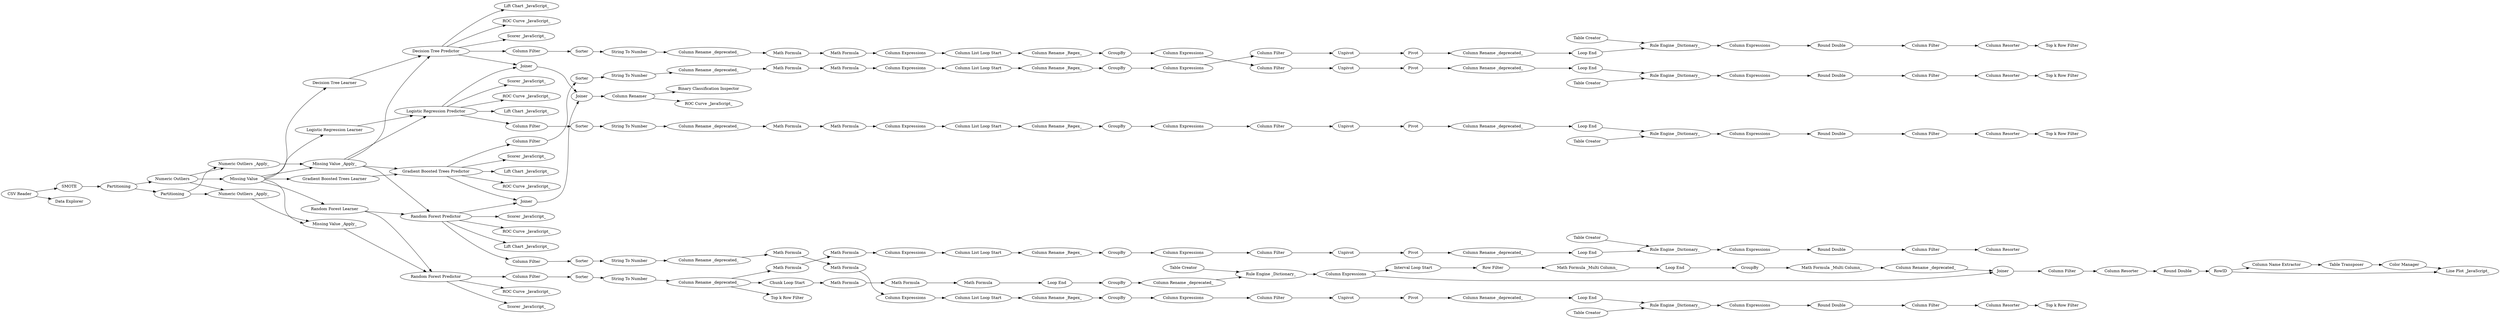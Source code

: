 digraph {
	"2774706701968250068_644" [label="Gradient Boosted Trees Learner"]
	"6694430157825302668_567" [label="Math Formula"]
	"-5111163632695501091_520" [label="Math Formula"]
	"2774706701968250068_655" [label="Data Explorer"]
	"-7041273765049289779_404" [label=Unpivot]
	"5415336885224610888_533" [label="Column Resorter"]
	"-1146624409057254903_385" [label="Rule Engine _Dictionary_"]
	"-3905881729881992941_385" [label="Rule Engine _Dictionary_"]
	"7264801924938291688_519" [label="Math Formula"]
	"5415336885224610888_537" [label=Pivot]
	"2774706701968250068_417" [label="Top k Row Filter"]
	"7264801924938291688_520" [label="Math Formula"]
	"-7041273765049289779_402" [label="Column Filter"]
	"-3905881729881992941_397" [label=GroupBy]
	"2774706701968250068_621" [label="Gradient Boosted Trees Predictor"]
	"5415336885224610888_545" [label="String To Number"]
	"1639757341965109776_520" [label="Math Formula"]
	"7345954394171932939_416" [label="Round Double"]
	"2774706701968250068_1" [label="CSV Reader"]
	"7345954394171932939_402" [label="Column Filter"]
	"6694430157825302668_576" [label="Row Filter"]
	"2774706701968250068_651" [label="Scorer _JavaScript_"]
	"2774706701968250068_627" [label="ROC Curve _JavaScript_"]
	"-7041273765049289779_384" [label="Table Creator"]
	"-1146624409057254903_405" [label="Column Rename _deprecated_"]
	"2774706701968250068_670" [label="Numeric Outliers"]
	"-2810923649607596030_520" [label="Math Formula"]
	"-3905881729881992941_401" [label="Column Expressions"]
	"5415336885224610888_531" [label="Column Rename _deprecated_"]
	"6694430157825302668_563" [label="Loop End"]
	"2774706701968250068_672" [label="Numeric Outliers _Apply_"]
	"-7041273765049289779_405" [label="Column Rename _deprecated_"]
	"-2810923649607596030_519" [label="Math Formula"]
	"6900847282753297998_519" [label="Math Formula"]
	"7345954394171932939_415" [label="Column Expressions"]
	"5415336885224610888_528" [label=Unpivot]
	"5415336885224610888_529" [label="Column Expressions"]
	"-7041273765049289779_403" [label=Pivot]
	"6694430157825302668_569" [label="Column Rename _deprecated_"]
	"2774706701968250068_676" [label="Scorer _JavaScript_"]
	"-7041273765049289779_418" [label="Column Resorter"]
	"-3905881729881992941_409" [label="Column List Loop Start"]
	"-3905881729881992941_384" [label="Table Creator"]
	"-1146624409057254903_396" [label="Column Expressions"]
	"-7041273765049289779_376" [label="Column Rename _deprecated_"]
	"-1146624409057254903_399" [label="String To Number"]
	"6694430157825302668_586" [label="Math Formula _Multi Column_"]
	"7345954394171932939_371" [label="Column Filter"]
	"-2850755409746973313_590" [label="Color Manager"]
	"6694430157825302668_580" [label=GroupBy]
	"-1146624409057254903_384" [label="Table Creator"]
	"-7041273765049289779_371" [label="Column Filter"]
	"-1146624409057254903_416" [label="Round Double"]
	"2774706701968250068_678" [label="Random Forest Predictor"]
	"2774706701968250068_625" [label="Lift Chart _JavaScript_"]
	"2774706701968250068_666" [label="Missing Value _Apply_"]
	"-7041273765049289779_372" [label=Sorter]
	"-7041273765049289779_410" [label="Column Rename _Regex_"]
	"6694430157825302668_581" [label="Column Rename _deprecated_"]
	"2774706701968250068_642" [label="Decision Tree Learner"]
	"-7041273765049289779_419" [label="Column Filter"]
	"2774706701968250068_667" [label="Missing Value _Apply_"]
	"-3905881729881992941_372" [label=Sorter]
	"-3905881729881992941_396" [label="Column Expressions"]
	"2774706701968250068_624" [label="Top k Row Filter"]
	"-1146624409057254903_372" [label=Sorter]
	"5415336885224610888_539" [label="Column Filter"]
	"5415336885224610888_535" [label="Column Expressions"]
	"6694430157825302668_571" [label="Rule Engine _Dictionary_"]
	"6694430157825302668_562" [label="Chunk Loop Start"]
	"-7041273765049289779_416" [label="Round Double"]
	"6694430157825302668_568" [label=GroupBy]
	"2774706701968250068_12" [label=Joiner]
	"-7041273765049289779_409" [label="Column List Loop Start"]
	"2774706701968250068_11" [label=Joiner]
	"-3905881729881992941_404" [label=Unpivot]
	"6694430157825302668_573" [label="Math Formula"]
	"-1146624409057254903_402" [label="Column Filter"]
	"7345954394171932939_372" [label=Sorter]
	"2774706701968250068_634" [label="Decision Tree Predictor"]
	"6694430157825302668_584" [label="Column Filter"]
	"6694430157825302668_585" [label="Column Resorter"]
	"2774706701968250068_665" [label="Missing Value"]
	"-1146624409057254903_415" [label="Column Expressions"]
	"7345954394171932939_399" [label="String To Number"]
	"2774706701968250068_657" [label=Partitioning]
	"6694430157825302668_577" [label="Loop End"]
	"2774706701968250068_589" [label="Line Plot _JavaScript_"]
	"2774706701968250068_631" [label="Lift Chart _JavaScript_"]
	"7345954394171932939_414" [label="Loop End"]
	"2774706701968250068_674" [label=SMOTE]
	"6694430157825302668_570" [label="Table Creator"]
	"-3905881729881992941_414" [label="Loop End"]
	"6694430157825302668_566" [label="Column Expressions"]
	"-3905881729881992941_371" [label="Column Filter"]
	"2774706701968250068_630" [label="Top k Row Filter"]
	"-2850755409746973313_592" [label="Table Transposer"]
	"1639757341965109776_519" [label="Math Formula"]
	"2774706701968250068_677" [label="ROC Curve _JavaScript_"]
	"2774706701968250068_635" [label="Lift Chart _JavaScript_"]
	"5415336885224610888_549" [label="Table Creator"]
	"-1146624409057254903_409" [label="Column List Loop Start"]
	"5415336885224610888_547" [label="Column Filter"]
	"6694430157825302668_564" [label="Math Formula"]
	"2774706701968250068_654" [label="Scorer _JavaScript_"]
	"2774706701968250068_618" [label="Logistic Regression Predictor"]
	"-1146624409057254903_397" [label=GroupBy]
	"2774706701968250068_641" [label="Logistic Regression Learner"]
	"-1146624409057254903_418" [label="Column Resorter"]
	"5415336885224610888_548" [label=Sorter]
	"-3905881729881992941_415" [label="Column Expressions"]
	"-7041273765049289779_396" [label="Column Expressions"]
	"-1146624409057254903_404" [label=Unpivot]
	"7345954394171932939_384" [label="Table Creator"]
	"-1146624409057254903_376" [label="Column Rename _deprecated_"]
	"2774706701968250068_4" [label="Lift Chart _JavaScript_"]
	"-3905881729881992941_402" [label="Column Filter"]
	"5415336885224610888_546" [label="Column Rename _Regex_"]
	"7345954394171932939_404" [label=Unpivot]
	"5415336885224610888_530" [label="Round Double"]
	"5415336885224610888_538" [label="Loop End"]
	"2774706701968250068_633" [label="ROC Curve _JavaScript_"]
	"6694430157825302668_587" [label="Round Double"]
	"7345954394171932939_376" [label="Column Rename _deprecated_"]
	"7345954394171932939_405" [label="Column Rename _deprecated_"]
	"-7041273765049289779_414" [label="Loop End"]
	"2774706701968250068_14" [label="Column Renamer"]
	"2774706701968250068_532" [label="Top k Row Filter"]
	"7345954394171932939_410" [label="Column Rename _Regex_"]
	"7345954394171932939_418" [label="Column Resorter"]
	"2774706701968250068_668" [label="ROC Curve _JavaScript_"]
	"5415336885224610888_544" [label="Column Rename _deprecated_"]
	"-2850755409746973313_591" [label="Column Name Extractor"]
	"-7041273765049289779_401" [label="Column Expressions"]
	"-3905881729881992941_418" [label="Column Resorter"]
	"2774706701968250068_653" [label="Scorer _JavaScript_"]
	"-1146624409057254903_410" [label="Column Rename _Regex_"]
	"-1146624409057254903_403" [label=Pivot]
	"2774706701968250068_588" [label=RowID]
	"6900847282753297998_520" [label="Math Formula"]
	"2774706701968250068_671" [label="Numeric Outliers _Apply_"]
	"-3905881729881992941_376" [label="Column Rename _deprecated_"]
	"-7041273765049289779_385" [label="Rule Engine _Dictionary_"]
	"-1146624409057254903_419" [label="Column Filter"]
	"-5111163632695501091_519" [label="Math Formula"]
	"-3905881729881992941_410" [label="Column Rename _Regex_"]
	"-7041273765049289779_415" [label="Column Expressions"]
	"5415336885224610888_536" [label="Column Filter"]
	"-3905881729881992941_419" [label="Column Filter"]
	"7345954394171932939_396" [label="Column Expressions"]
	"7345954394171932939_403" [label=Pivot]
	"2774706701968250068_595" [label="Binary Classification Inspector"]
	"-7041273765049289779_399" [label="String To Number"]
	"2774706701968250068_10" [label=Joiner]
	"6694430157825302668_582" [label=Joiner]
	"2774706701968250068_643" [label="Random Forest Learner"]
	"-3905881729881992941_399" [label="String To Number"]
	"5415336885224610888_542" [label="Rule Engine _Dictionary_"]
	"-1146624409057254903_371" [label="Column Filter"]
	"7345954394171932939_385" [label="Rule Engine _Dictionary_"]
	"6694430157825302668_579" [label="Math Formula _Multi Column_"]
	"5415336885224610888_543" [label=GroupBy]
	"-1146624409057254903_414" [label="Loop End"]
	"2774706701968250068_658" [label=Partitioning]
	"2774706701968250068_620" [label="Random Forest Predictor"]
	"7345954394171932939_397" [label=GroupBy]
	"2774706701968250068_637" [label="ROC Curve _JavaScript_"]
	"7345954394171932939_409" [label="Column List Loop Start"]
	"7345954394171932939_401" [label="Column Expressions"]
	"2774706701968250068_636" [label="Top k Row Filter"]
	"-3905881729881992941_405" [label="Column Rename _deprecated_"]
	"2774706701968250068_652" [label="Scorer _JavaScript_"]
	"-1146624409057254903_401" [label="Column Expressions"]
	"2774706701968250068_6" [label="ROC Curve _JavaScript_"]
	"5415336885224610888_541" [label="Column Expressions"]
	"6694430157825302668_575" [label="Interval Loop Start"]
	"-3905881729881992941_416" [label="Round Double"]
	"5415336885224610888_540" [label="Column List Loop Start"]
	"-7041273765049289779_397" [label=GroupBy]
	"-3905881729881992941_403" [label=Pivot]
	"7345954394171932939_419" [label="Column Filter"]
	"-5111163632695501091_519" -> "-5111163632695501091_520"
	"-3905881729881992941_416" -> "-3905881729881992941_419"
	"2774706701968250068_665" -> "2774706701968250068_666"
	"2774706701968250068_670" -> "2774706701968250068_672"
	"-1146624409057254903_403" -> "-1146624409057254903_405"
	"2774706701968250068_618" -> "2774706701968250068_637"
	"2774706701968250068_666" -> "2774706701968250068_620"
	"2774706701968250068_665" -> "2774706701968250068_642"
	"-2810923649607596030_519" -> "-2810923649607596030_520"
	"7345954394171932939_397" -> "7345954394171932939_401"
	"2774706701968250068_667" -> "2774706701968250068_678"
	"-2850755409746973313_592" -> "-2850755409746973313_590"
	"5415336885224610888_543" -> "5415336885224610888_535"
	"2774706701968250068_643" -> "2774706701968250068_678"
	"2774706701968250068_658" -> "2774706701968250068_672"
	"7345954394171932939_418" -> "2774706701968250068_624"
	"-3905881729881992941_397" -> "-3905881729881992941_401"
	"6694430157825302668_575" -> "6694430157825302668_576"
	"-1146624409057254903_405" -> "-1146624409057254903_414"
	"5415336885224610888_544" -> "2774706701968250068_532"
	"2774706701968250068_634" -> "2774706701968250068_11"
	"2774706701968250068_666" -> "2774706701968250068_621"
	"5415336885224610888_537" -> "5415336885224610888_531"
	"-2850755409746973313_591" -> "-2850755409746973313_592"
	"6694430157825302668_581" -> "6694430157825302668_582"
	"2774706701968250068_634" -> "2774706701968250068_653"
	"2774706701968250068_678" -> "2774706701968250068_677"
	"2774706701968250068_634" -> "2774706701968250068_633"
	"1639757341965109776_519" -> "1639757341965109776_520"
	"-3905881729881992941_402" -> "-3905881729881992941_404"
	"6694430157825302668_563" -> "6694430157825302668_568"
	"-7041273765049289779_404" -> "-7041273765049289779_403"
	"-7041273765049289779_376" -> "-2810923649607596030_519"
	"7345954394171932939_410" -> "7345954394171932939_397"
	"-1146624409057254903_404" -> "-1146624409057254903_403"
	"2774706701968250068_634" -> "2774706701968250068_631"
	"2774706701968250068_665" -> "2774706701968250068_641"
	"6694430157825302668_573" -> "6694430157825302668_563"
	"5415336885224610888_528" -> "5415336885224610888_537"
	"6694430157825302668_562" -> "6694430157825302668_564"
	"2774706701968250068_588" -> "2774706701968250068_589"
	"7264801924938291688_520" -> "7345954394171932939_396"
	"2774706701968250068_634" -> "-7041273765049289779_371"
	"6694430157825302668_569" -> "6694430157825302668_571"
	"5415336885224610888_547" -> "5415336885224610888_548"
	"-3905881729881992941_414" -> "-3905881729881992941_385"
	"6694430157825302668_566" -> "6694430157825302668_582"
	"-3905881729881992941_396" -> "-3905881729881992941_409"
	"6694430157825302668_567" -> "6694430157825302668_573"
	"-3905881729881992941_376" -> "-5111163632695501091_519"
	"-1146624409057254903_385" -> "-1146624409057254903_415"
	"-7041273765049289779_405" -> "-7041273765049289779_414"
	"2774706701968250068_621" -> "2774706701968250068_651"
	"-1146624409057254903_371" -> "-1146624409057254903_372"
	"7264801924938291688_519" -> "7264801924938291688_520"
	"1639757341965109776_520" -> "5415336885224610888_541"
	"5415336885224610888_545" -> "5415336885224610888_544"
	"2774706701968250068_666" -> "2774706701968250068_618"
	"2774706701968250068_666" -> "2774706701968250068_634"
	"2774706701968250068_618" -> "2774706701968250068_11"
	"2774706701968250068_665" -> "2774706701968250068_644"
	"2774706701968250068_618" -> "2774706701968250068_654"
	"2774706701968250068_621" -> "2774706701968250068_4"
	"-1146624409057254903_409" -> "-1146624409057254903_410"
	"2774706701968250068_12" -> "2774706701968250068_14"
	"6694430157825302668_568" -> "6694430157825302668_569"
	"2774706701968250068_620" -> "2774706701968250068_625"
	"-3905881729881992941_418" -> "2774706701968250068_417"
	"-3905881729881992941_404" -> "-3905881729881992941_403"
	"2774706701968250068_674" -> "2774706701968250068_657"
	"7345954394171932939_402" -> "7345954394171932939_404"
	"2774706701968250068_665" -> "2774706701968250068_667"
	"-7041273765049289779_401" -> "-7041273765049289779_402"
	"7345954394171932939_371" -> "7345954394171932939_372"
	"6694430157825302668_577" -> "6694430157825302668_580"
	"5415336885224610888_538" -> "5415336885224610888_542"
	"-1146624409057254903_416" -> "-1146624409057254903_419"
	"2774706701968250068_10" -> "2774706701968250068_12"
	"-7041273765049289779_371" -> "-7041273765049289779_372"
	"2774706701968250068_644" -> "2774706701968250068_621"
	"2774706701968250068_621" -> "2774706701968250068_10"
	"6694430157825302668_570" -> "6694430157825302668_571"
	"-3905881729881992941_401" -> "-3905881729881992941_402"
	"-7041273765049289779_397" -> "-7041273765049289779_401"
	"7345954394171932939_399" -> "7345954394171932939_376"
	"-5111163632695501091_520" -> "-3905881729881992941_396"
	"7345954394171932939_414" -> "7345954394171932939_385"
	"5415336885224610888_549" -> "5415336885224610888_542"
	"2774706701968250068_670" -> "2774706701968250068_671"
	"2774706701968250068_11" -> "2774706701968250068_12"
	"5415336885224610888_535" -> "5415336885224610888_536"
	"-3905881729881992941_399" -> "-3905881729881992941_376"
	"2774706701968250068_620" -> "2774706701968250068_627"
	"-3905881729881992941_409" -> "-3905881729881992941_410"
	"6694430157825302668_566" -> "6694430157825302668_575"
	"7345954394171932939_404" -> "7345954394171932939_403"
	"2774706701968250068_657" -> "2774706701968250068_670"
	"-3905881729881992941_415" -> "-3905881729881992941_416"
	"7345954394171932939_372" -> "7345954394171932939_399"
	"7345954394171932939_401" -> "7345954394171932939_402"
	"-1146624409057254903_419" -> "-1146624409057254903_418"
	"7345954394171932939_415" -> "7345954394171932939_416"
	"6694430157825302668_582" -> "6694430157825302668_584"
	"2774706701968250068_621" -> "-3905881729881992941_371"
	"2774706701968250068_620" -> "7345954394171932939_371"
	"2774706701968250068_588" -> "-2850755409746973313_591"
	"2774706701968250068_641" -> "2774706701968250068_618"
	"-7041273765049289779_414" -> "-7041273765049289779_385"
	"6694430157825302668_586" -> "6694430157825302668_581"
	"2774706701968250068_658" -> "2774706701968250068_671"
	"-3905881729881992941_372" -> "-3905881729881992941_399"
	"2774706701968250068_1" -> "2774706701968250068_655"
	"-3905881729881992941_371" -> "-3905881729881992941_372"
	"7345954394171932939_416" -> "7345954394171932939_419"
	"6694430157825302668_585" -> "6694430157825302668_587"
	"2774706701968250068_620" -> "2774706701968250068_652"
	"2774706701968250068_14" -> "2774706701968250068_595"
	"-1146624409057254903_372" -> "-1146624409057254903_399"
	"6694430157825302668_571" -> "6694430157825302668_566"
	"-1146624409057254903_399" -> "-1146624409057254903_376"
	"5415336885224610888_539" -> "5415336885224610888_533"
	"2774706701968250068_618" -> "-1146624409057254903_371"
	"2774706701968250068_618" -> "2774706701968250068_635"
	"-1146624409057254903_396" -> "-1146624409057254903_409"
	"-7041273765049289779_402" -> "-7041273765049289779_404"
	"-3905881729881992941_410" -> "-3905881729881992941_397"
	"5415336885224610888_540" -> "5415336885224610888_546"
	"6694430157825302668_580" -> "6694430157825302668_586"
	"-7041273765049289779_409" -> "-7041273765049289779_410"
	"-1146624409057254903_401" -> "-1146624409057254903_402"
	"-2850755409746973313_590" -> "2774706701968250068_589"
	"-1146624409057254903_418" -> "2774706701968250068_636"
	"2774706701968250068_621" -> "2774706701968250068_6"
	"2774706701968250068_671" -> "2774706701968250068_666"
	"-1146624409057254903_410" -> "-1146624409057254903_397"
	"7345954394171932939_403" -> "7345954394171932939_405"
	"5415336885224610888_529" -> "5415336885224610888_530"
	"-2810923649607596030_520" -> "-7041273765049289779_396"
	"5415336885224610888_544" -> "6694430157825302668_562"
	"-7041273765049289779_416" -> "-7041273765049289779_419"
	"7345954394171932939_419" -> "7345954394171932939_418"
	"6900847282753297998_520" -> "-1146624409057254903_396"
	"2774706701968250068_678" -> "2774706701968250068_676"
	"-3905881729881992941_385" -> "-3905881729881992941_415"
	"5415336885224610888_530" -> "5415336885224610888_539"
	"-7041273765049289779_418" -> "2774706701968250068_630"
	"2774706701968250068_620" -> "2774706701968250068_10"
	"2774706701968250068_643" -> "2774706701968250068_620"
	"-1146624409057254903_414" -> "-1146624409057254903_385"
	"5415336885224610888_541" -> "5415336885224610888_540"
	"6694430157825302668_579" -> "6694430157825302668_577"
	"5415336885224610888_548" -> "5415336885224610888_545"
	"5415336885224610888_546" -> "5415336885224610888_543"
	"5415336885224610888_531" -> "5415336885224610888_538"
	"2774706701968250068_14" -> "2774706701968250068_668"
	"-7041273765049289779_419" -> "-7041273765049289779_418"
	"7345954394171932939_405" -> "7345954394171932939_414"
	"5415336885224610888_544" -> "1639757341965109776_519"
	"2774706701968250068_642" -> "2774706701968250068_634"
	"-3905881729881992941_419" -> "-3905881729881992941_418"
	"6694430157825302668_584" -> "6694430157825302668_585"
	"6900847282753297998_519" -> "6900847282753297998_520"
	"-7041273765049289779_403" -> "-7041273765049289779_405"
	"-7041273765049289779_396" -> "-7041273765049289779_409"
	"7345954394171932939_385" -> "7345954394171932939_415"
	"2774706701968250068_665" -> "2774706701968250068_643"
	"-1146624409057254903_376" -> "6900847282753297998_519"
	"-7041273765049289779_385" -> "-7041273765049289779_415"
	"2774706701968250068_657" -> "2774706701968250068_658"
	"2774706701968250068_1" -> "2774706701968250068_674"
	"6694430157825302668_576" -> "6694430157825302668_579"
	"-7041273765049289779_384" -> "-7041273765049289779_385"
	"7345954394171932939_409" -> "7345954394171932939_410"
	"-1146624409057254903_415" -> "-1146624409057254903_416"
	"-3905881729881992941_403" -> "-3905881729881992941_405"
	"-7041273765049289779_399" -> "-7041273765049289779_376"
	"6694430157825302668_564" -> "6694430157825302668_567"
	"-7041273765049289779_410" -> "-7041273765049289779_397"
	"-3905881729881992941_405" -> "-3905881729881992941_414"
	"2774706701968250068_678" -> "5415336885224610888_547"
	"5415336885224610888_542" -> "5415336885224610888_529"
	"-1146624409057254903_402" -> "-1146624409057254903_404"
	"-7041273765049289779_415" -> "-7041273765049289779_416"
	"5415336885224610888_536" -> "5415336885224610888_528"
	"2774706701968250068_672" -> "2774706701968250068_667"
	"-3905881729881992941_384" -> "-3905881729881992941_385"
	"2774706701968250068_670" -> "2774706701968250068_665"
	"6694430157825302668_587" -> "2774706701968250068_588"
	"7345954394171932939_384" -> "7345954394171932939_385"
	"7345954394171932939_396" -> "7345954394171932939_409"
	"-7041273765049289779_372" -> "-7041273765049289779_399"
	"-1146624409057254903_384" -> "-1146624409057254903_385"
	"7345954394171932939_376" -> "7264801924938291688_519"
	"-1146624409057254903_397" -> "-1146624409057254903_401"
	rankdir=LR
}
